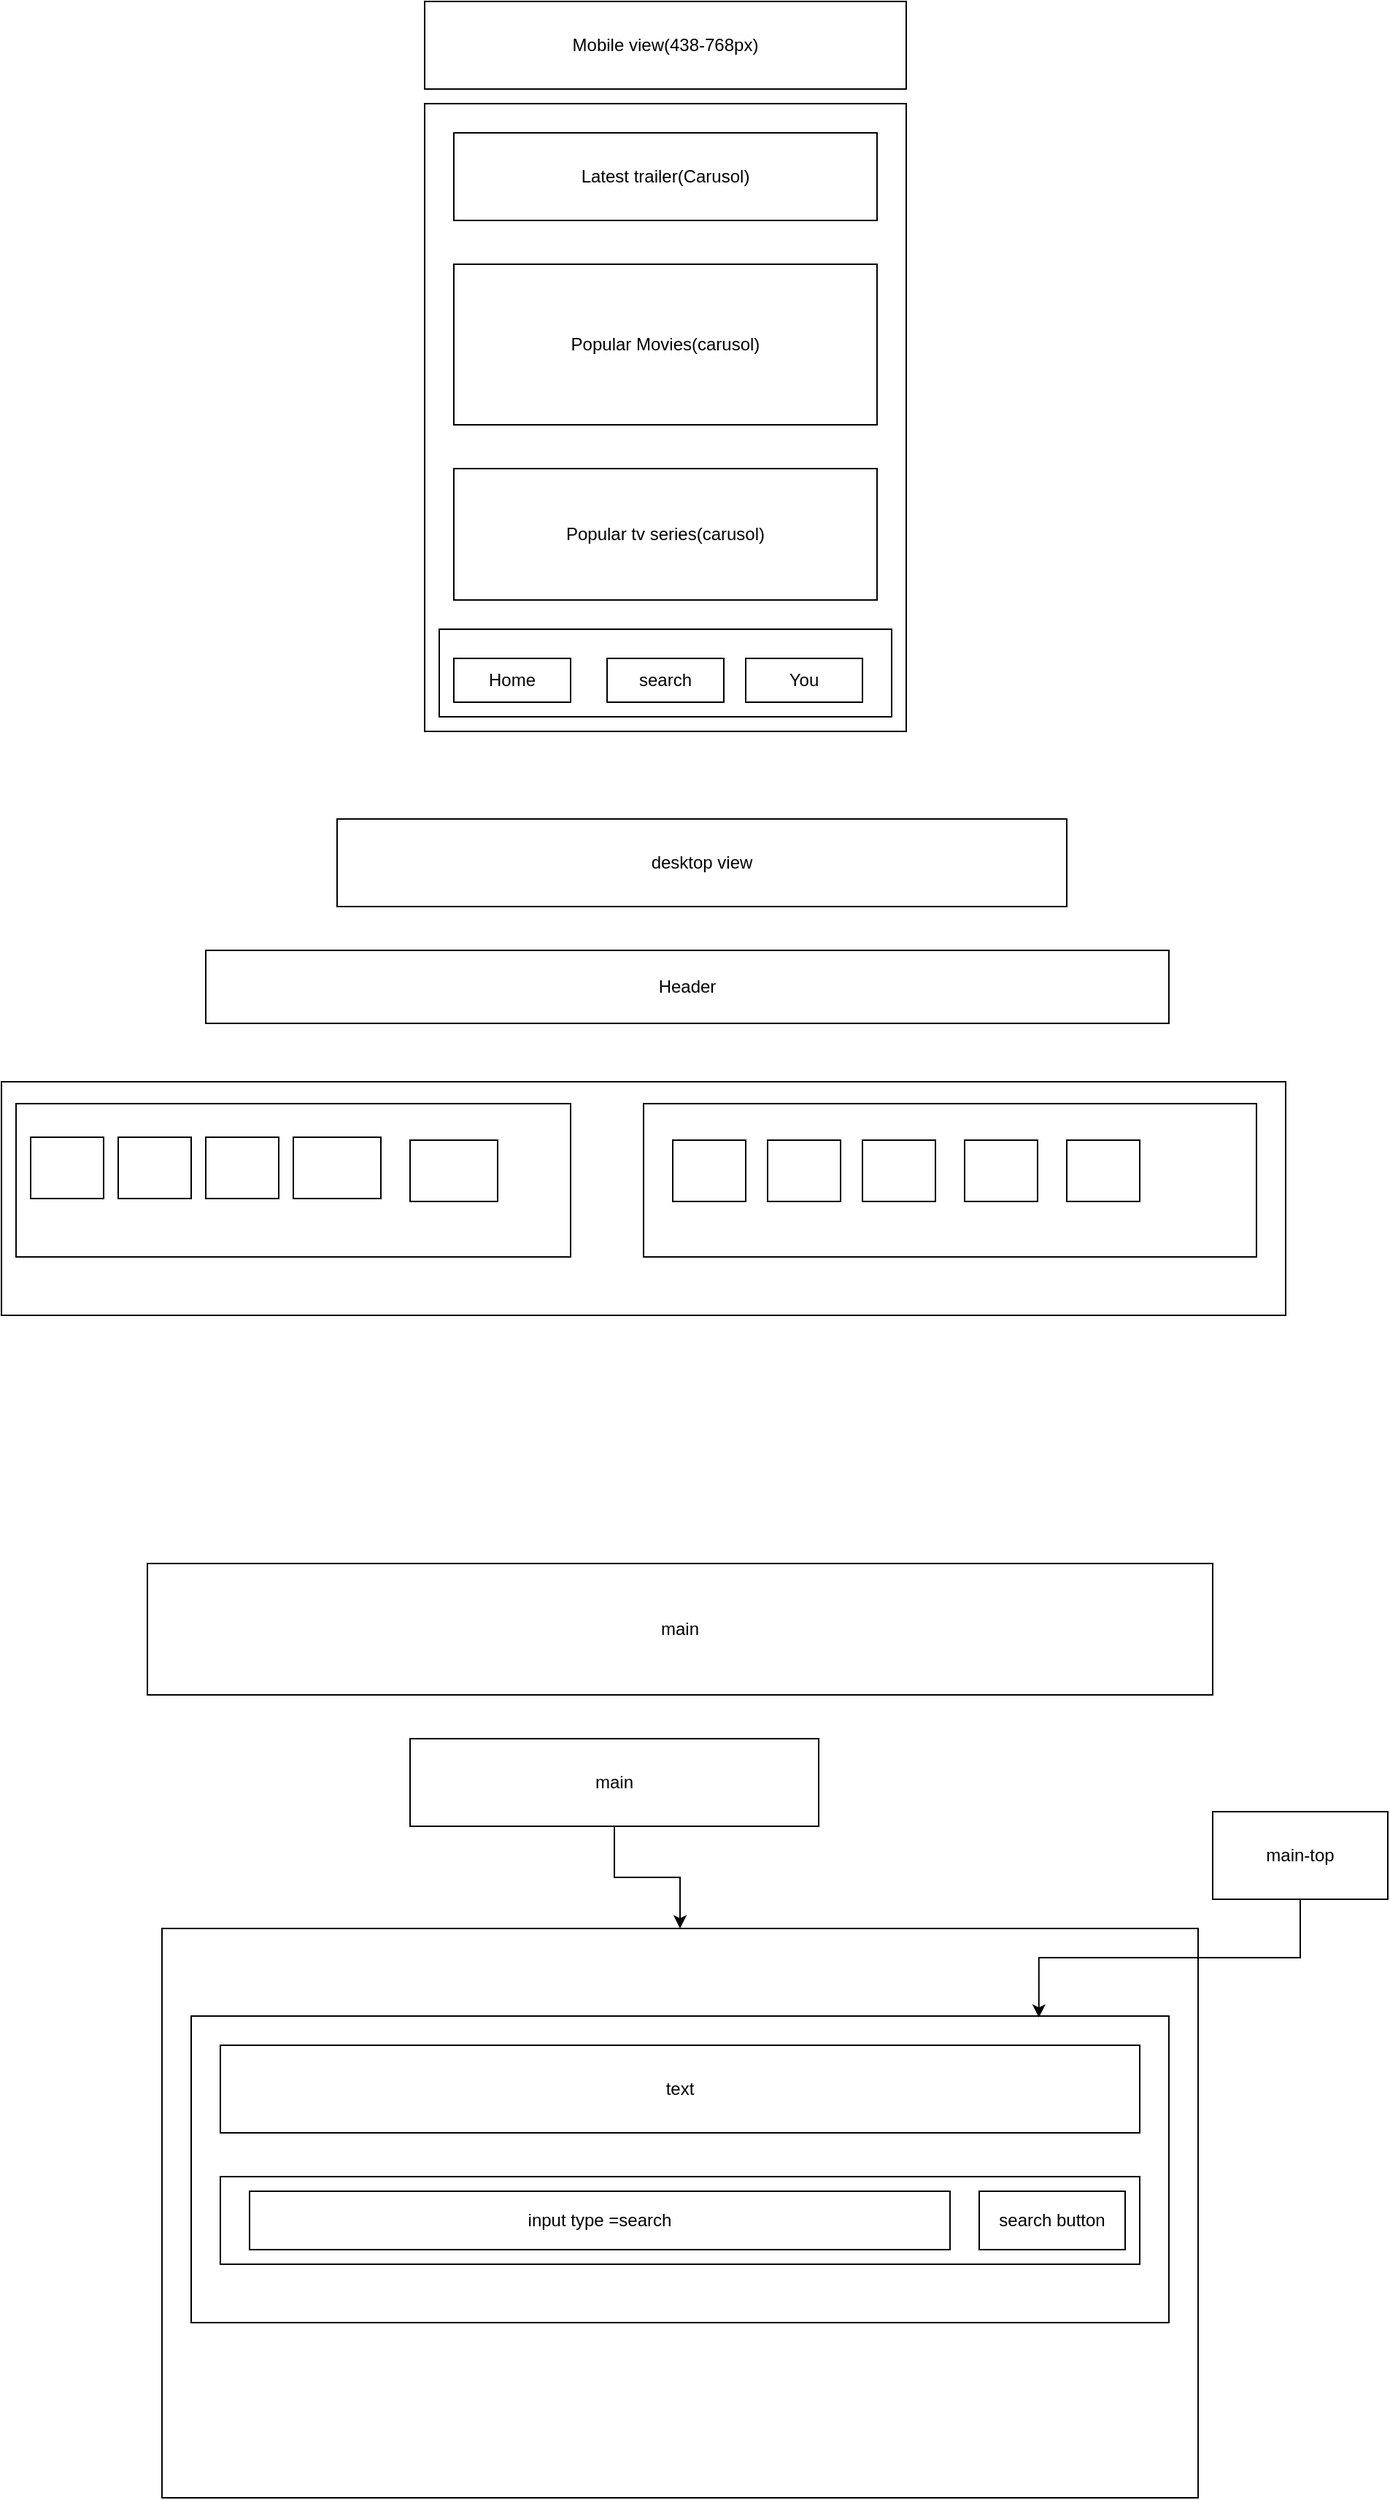 <mxfile version="19.0.3" type="device"><diagram id="_78dnFZ5ICVFM6TeTCyu" name="Page-1"><mxGraphModel dx="1958" dy="329" grid="1" gridSize="10" guides="1" tooltips="1" connect="1" arrows="1" fold="1" page="1" pageScale="1" pageWidth="850" pageHeight="1100" math="0" shadow="0"><root><mxCell id="0"/><mxCell id="1" parent="0"/><mxCell id="-i4QBrDIxfF_O9sDWYEM-1" value="" style="rounded=0;whiteSpace=wrap;html=1;" parent="1" vertex="1"><mxGeometry x="210" y="140" width="330" height="430" as="geometry"/></mxCell><mxCell id="-i4QBrDIxfF_O9sDWYEM-3" value="Mobile view(438-768px)" style="rounded=0;whiteSpace=wrap;html=1;" parent="1" vertex="1"><mxGeometry x="210" y="70" width="330" height="60" as="geometry"/></mxCell><mxCell id="-i4QBrDIxfF_O9sDWYEM-4" value="Latest trailer(Carusol)" style="rounded=0;whiteSpace=wrap;html=1;" parent="1" vertex="1"><mxGeometry x="230" y="160" width="290" height="60" as="geometry"/></mxCell><mxCell id="-i4QBrDIxfF_O9sDWYEM-5" value="" style="rounded=0;whiteSpace=wrap;html=1;" parent="1" vertex="1"><mxGeometry x="220" y="500" width="310" height="60" as="geometry"/></mxCell><mxCell id="-i4QBrDIxfF_O9sDWYEM-6" value="Home" style="rounded=0;whiteSpace=wrap;html=1;" parent="1" vertex="1"><mxGeometry x="230" y="520" width="80" height="30" as="geometry"/></mxCell><mxCell id="-i4QBrDIxfF_O9sDWYEM-8" value="search" style="rounded=0;whiteSpace=wrap;html=1;" parent="1" vertex="1"><mxGeometry x="335" y="520" width="80" height="30" as="geometry"/></mxCell><mxCell id="-i4QBrDIxfF_O9sDWYEM-9" value="You" style="rounded=0;whiteSpace=wrap;html=1;" parent="1" vertex="1"><mxGeometry x="430" y="520" width="80" height="30" as="geometry"/></mxCell><mxCell id="-i4QBrDIxfF_O9sDWYEM-10" value="Popular Movies(carusol)" style="rounded=0;whiteSpace=wrap;html=1;" parent="1" vertex="1"><mxGeometry x="230" y="250" width="290" height="110" as="geometry"/></mxCell><mxCell id="-i4QBrDIxfF_O9sDWYEM-11" value="Popular tv series(carusol)" style="rounded=0;whiteSpace=wrap;html=1;" parent="1" vertex="1"><mxGeometry x="230" y="390" width="290" height="90" as="geometry"/></mxCell><mxCell id="7_0uzyXaYsBz_w5wkpXa-1" value="desktop view" style="rounded=0;whiteSpace=wrap;html=1;" vertex="1" parent="1"><mxGeometry x="150" y="630" width="500" height="60" as="geometry"/></mxCell><mxCell id="7_0uzyXaYsBz_w5wkpXa-2" value="Header" style="rounded=0;whiteSpace=wrap;html=1;" vertex="1" parent="1"><mxGeometry x="60" y="720" width="660" height="50" as="geometry"/></mxCell><mxCell id="7_0uzyXaYsBz_w5wkpXa-3" value="main" style="rounded=0;whiteSpace=wrap;html=1;" vertex="1" parent="1"><mxGeometry x="20" y="1140" width="730" height="90" as="geometry"/></mxCell><mxCell id="7_0uzyXaYsBz_w5wkpXa-7" style="edgeStyle=orthogonalEdgeStyle;rounded=0;orthogonalLoop=1;jettySize=auto;html=1;exitX=0.5;exitY=1;exitDx=0;exitDy=0;" edge="1" parent="1" source="7_0uzyXaYsBz_w5wkpXa-5" target="7_0uzyXaYsBz_w5wkpXa-6"><mxGeometry relative="1" as="geometry"/></mxCell><mxCell id="7_0uzyXaYsBz_w5wkpXa-5" value="main" style="rounded=0;whiteSpace=wrap;html=1;" vertex="1" parent="1"><mxGeometry x="200" y="1260" width="280" height="60" as="geometry"/></mxCell><mxCell id="7_0uzyXaYsBz_w5wkpXa-6" value="" style="rounded=0;whiteSpace=wrap;html=1;" vertex="1" parent="1"><mxGeometry x="30" y="1390" width="710" height="390" as="geometry"/></mxCell><mxCell id="7_0uzyXaYsBz_w5wkpXa-8" value="" style="rounded=0;whiteSpace=wrap;html=1;" vertex="1" parent="1"><mxGeometry x="50" y="1450" width="670" height="210" as="geometry"/></mxCell><mxCell id="7_0uzyXaYsBz_w5wkpXa-10" style="edgeStyle=orthogonalEdgeStyle;rounded=0;orthogonalLoop=1;jettySize=auto;html=1;exitX=0.5;exitY=1;exitDx=0;exitDy=0;entryX=0.867;entryY=0.005;entryDx=0;entryDy=0;entryPerimeter=0;" edge="1" parent="1" source="7_0uzyXaYsBz_w5wkpXa-9" target="7_0uzyXaYsBz_w5wkpXa-8"><mxGeometry relative="1" as="geometry"/></mxCell><mxCell id="7_0uzyXaYsBz_w5wkpXa-9" value="main-top" style="rounded=0;whiteSpace=wrap;html=1;" vertex="1" parent="1"><mxGeometry x="750" y="1310" width="120" height="60" as="geometry"/></mxCell><mxCell id="7_0uzyXaYsBz_w5wkpXa-11" value="text" style="rounded=0;whiteSpace=wrap;html=1;" vertex="1" parent="1"><mxGeometry x="70" y="1470" width="630" height="60" as="geometry"/></mxCell><mxCell id="7_0uzyXaYsBz_w5wkpXa-12" value="" style="rounded=0;whiteSpace=wrap;html=1;" vertex="1" parent="1"><mxGeometry x="70" y="1560" width="630" height="60" as="geometry"/></mxCell><mxCell id="7_0uzyXaYsBz_w5wkpXa-13" value="input type =search" style="rounded=0;whiteSpace=wrap;html=1;" vertex="1" parent="1"><mxGeometry x="90" y="1570" width="480" height="40" as="geometry"/></mxCell><mxCell id="7_0uzyXaYsBz_w5wkpXa-14" value="search button" style="rounded=0;whiteSpace=wrap;html=1;" vertex="1" parent="1"><mxGeometry x="590" y="1570" width="100" height="40" as="geometry"/></mxCell><mxCell id="7_0uzyXaYsBz_w5wkpXa-38" value="" style="rounded=0;whiteSpace=wrap;html=1;" vertex="1" parent="1"><mxGeometry x="-80" y="810" width="880" height="160" as="geometry"/></mxCell><mxCell id="7_0uzyXaYsBz_w5wkpXa-39" value="" style="rounded=0;whiteSpace=wrap;html=1;" vertex="1" parent="1"><mxGeometry x="-70" y="825" width="380" height="105" as="geometry"/></mxCell><mxCell id="7_0uzyXaYsBz_w5wkpXa-40" value="" style="rounded=0;whiteSpace=wrap;html=1;" vertex="1" parent="1"><mxGeometry x="360" y="825" width="420" height="105" as="geometry"/></mxCell><mxCell id="7_0uzyXaYsBz_w5wkpXa-41" value="" style="rounded=0;whiteSpace=wrap;html=1;" vertex="1" parent="1"><mxGeometry x="-60" y="848" width="50" height="42" as="geometry"/></mxCell><mxCell id="7_0uzyXaYsBz_w5wkpXa-42" value="" style="rounded=0;whiteSpace=wrap;html=1;" vertex="1" parent="1"><mxGeometry y="848" width="50" height="42" as="geometry"/></mxCell><mxCell id="7_0uzyXaYsBz_w5wkpXa-43" value="" style="rounded=0;whiteSpace=wrap;html=1;" vertex="1" parent="1"><mxGeometry x="60" y="848" width="50" height="42" as="geometry"/></mxCell><mxCell id="7_0uzyXaYsBz_w5wkpXa-44" value="" style="rounded=0;whiteSpace=wrap;html=1;" vertex="1" parent="1"><mxGeometry x="120" y="848" width="60" height="42" as="geometry"/></mxCell><mxCell id="7_0uzyXaYsBz_w5wkpXa-45" value="" style="rounded=0;whiteSpace=wrap;html=1;" vertex="1" parent="1"><mxGeometry x="200" y="850" width="60" height="42" as="geometry"/></mxCell><mxCell id="7_0uzyXaYsBz_w5wkpXa-46" value="" style="rounded=0;whiteSpace=wrap;html=1;" vertex="1" parent="1"><mxGeometry x="380" y="850" width="50" height="42" as="geometry"/></mxCell><mxCell id="7_0uzyXaYsBz_w5wkpXa-47" value="" style="rounded=0;whiteSpace=wrap;html=1;" vertex="1" parent="1"><mxGeometry x="445" y="850" width="50" height="42" as="geometry"/></mxCell><mxCell id="7_0uzyXaYsBz_w5wkpXa-48" value="" style="rounded=0;whiteSpace=wrap;html=1;" vertex="1" parent="1"><mxGeometry x="510" y="850" width="50" height="42" as="geometry"/></mxCell><mxCell id="7_0uzyXaYsBz_w5wkpXa-50" value="" style="rounded=0;whiteSpace=wrap;html=1;" vertex="1" parent="1"><mxGeometry x="580" y="850" width="50" height="42" as="geometry"/></mxCell><mxCell id="7_0uzyXaYsBz_w5wkpXa-51" value="" style="rounded=0;whiteSpace=wrap;html=1;" vertex="1" parent="1"><mxGeometry x="650" y="850" width="50" height="42" as="geometry"/></mxCell></root></mxGraphModel></diagram></mxfile>